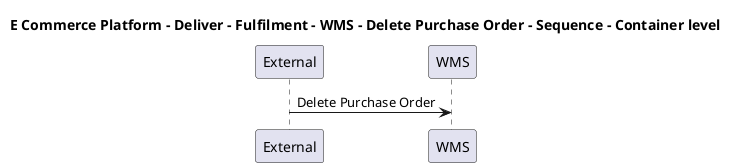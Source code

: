 @startuml

title E Commerce Platform - Deliver - Fulfilment - WMS - Delete Purchase Order - Sequence - Container level

participant "External" as C4InterFlow.SoftwareSystems.ExternalSystem
participant "WMS" as ECommercePlatform.Deliver.Fulfilment.SoftwareSystems.WMS

C4InterFlow.SoftwareSystems.ExternalSystem -> ECommercePlatform.Deliver.Fulfilment.SoftwareSystems.WMS : Delete Purchase Order


@enduml
